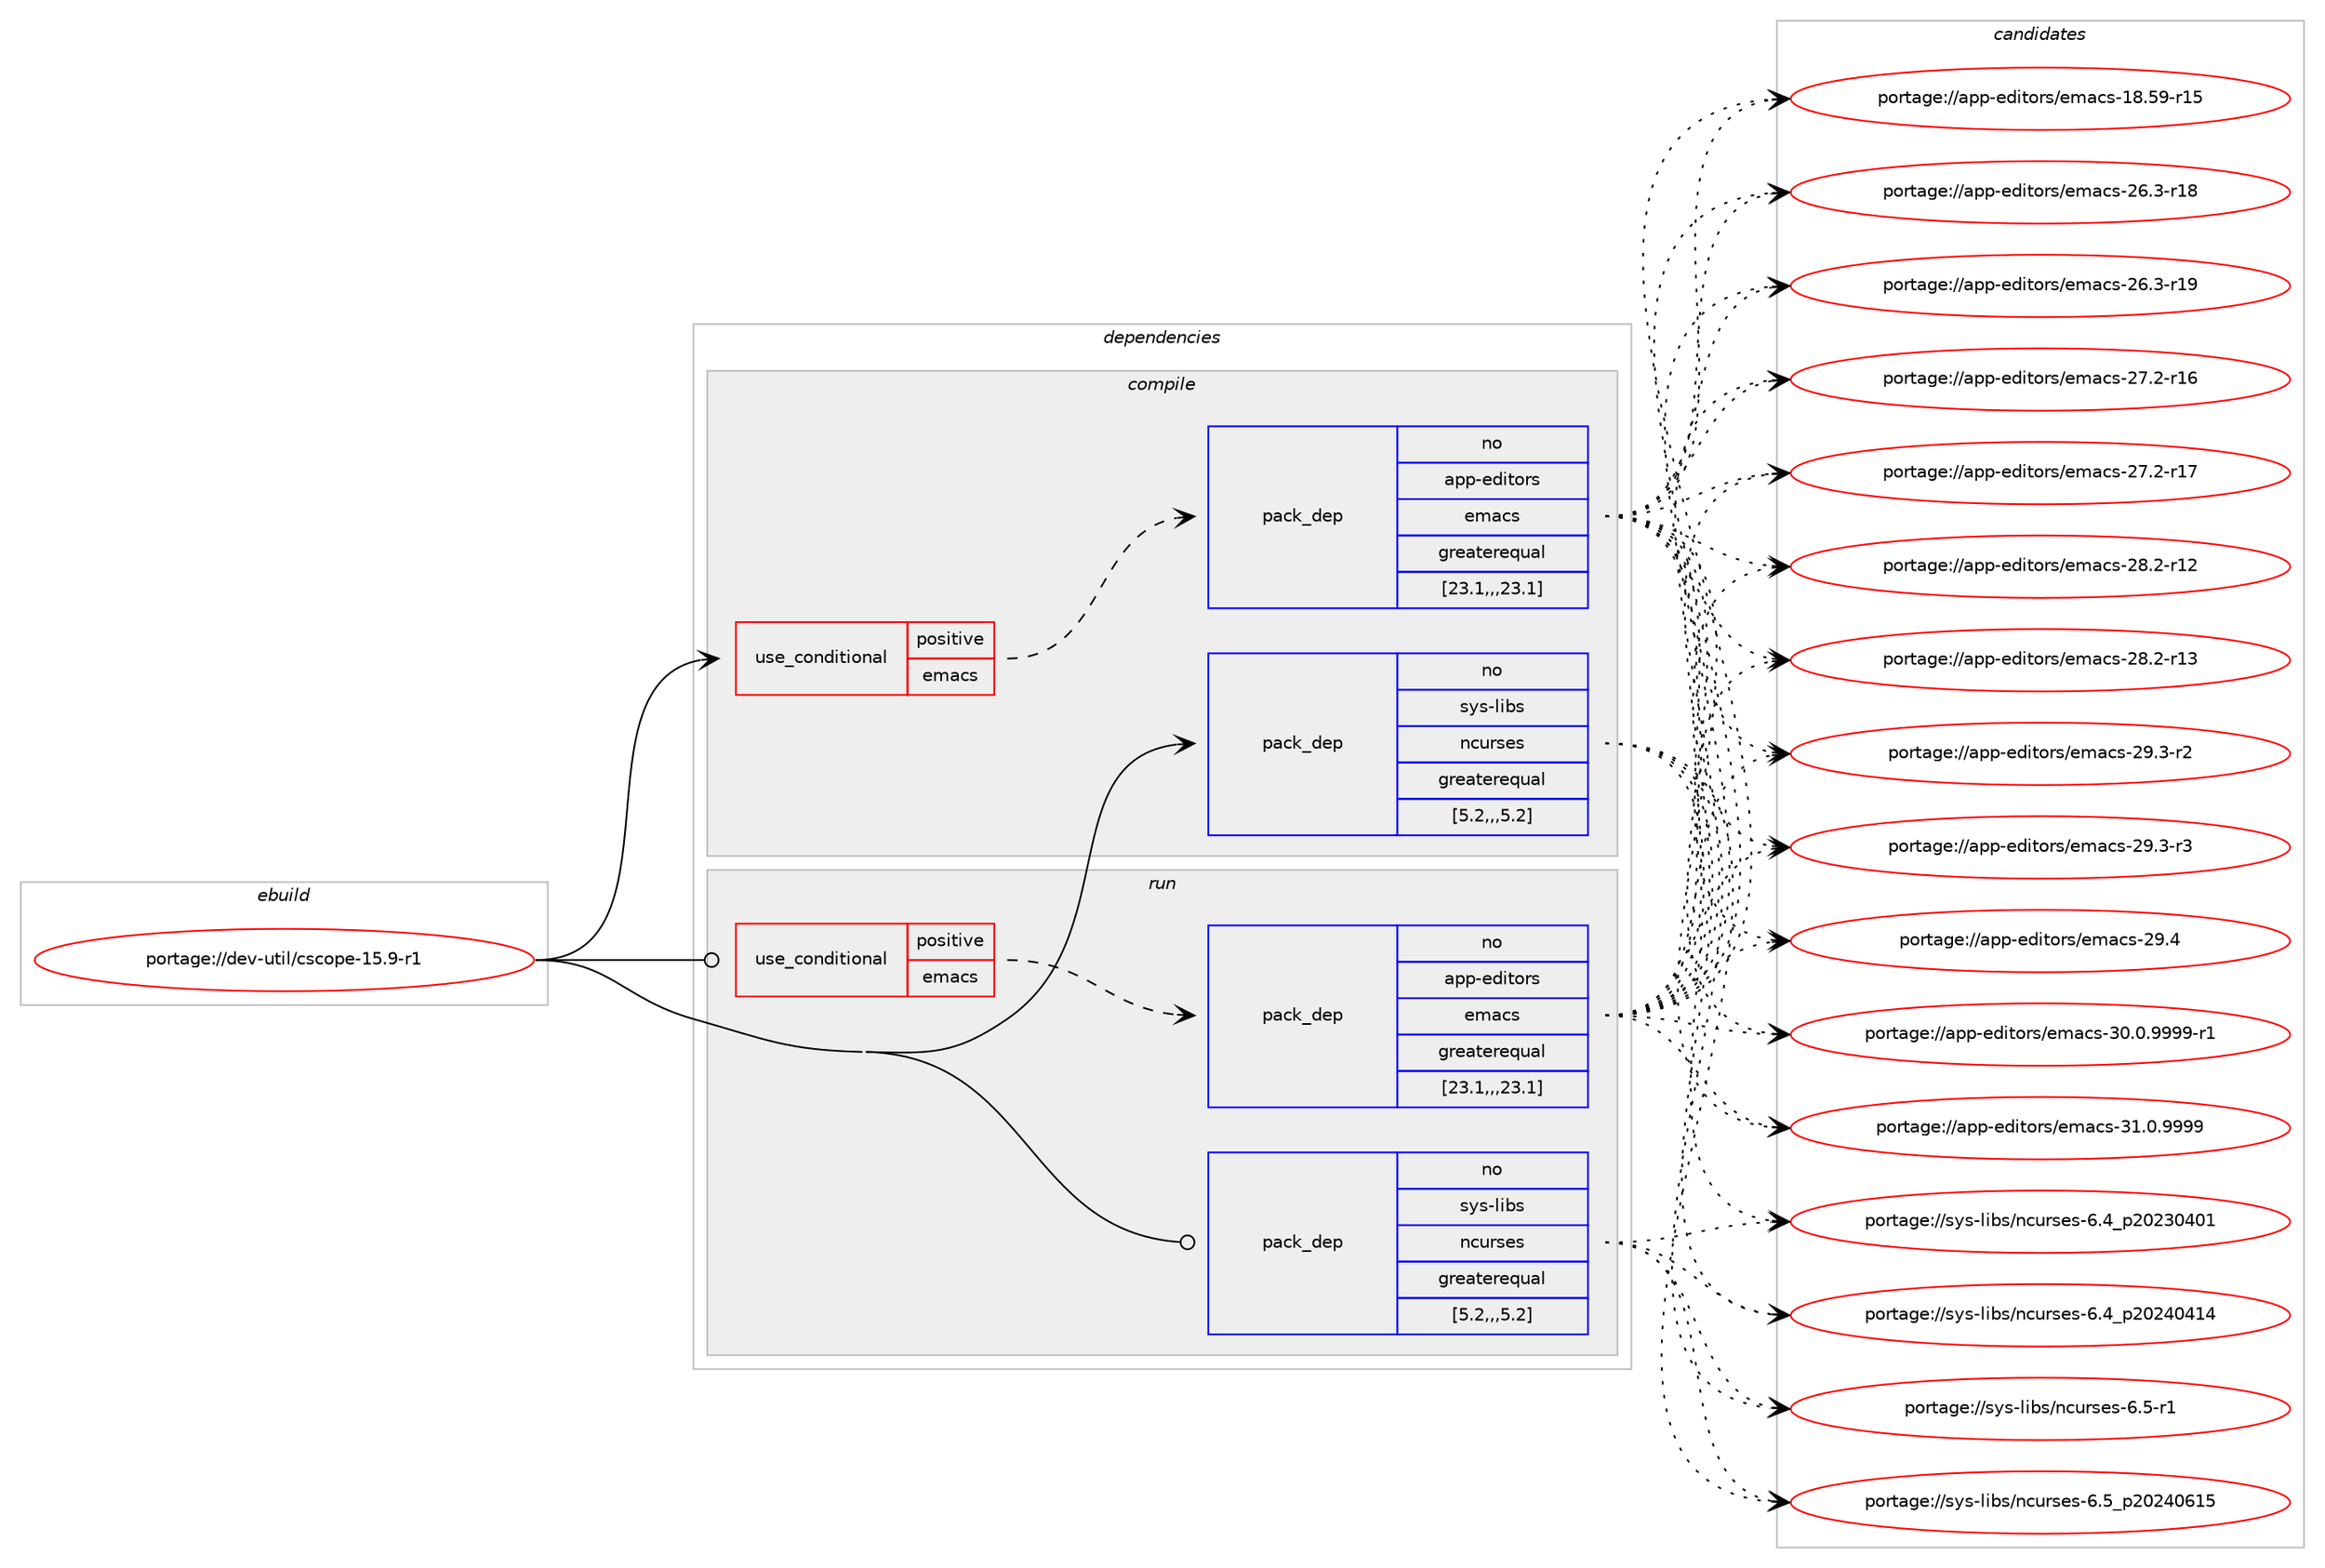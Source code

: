 digraph prolog {

# *************
# Graph options
# *************

newrank=true;
concentrate=true;
compound=true;
graph [rankdir=LR,fontname=Helvetica,fontsize=10,ranksep=1.5];#, ranksep=2.5, nodesep=0.2];
edge  [arrowhead=vee];
node  [fontname=Helvetica,fontsize=10];

# **********
# The ebuild
# **********

subgraph cluster_leftcol {
color=gray;
rank=same;
label=<<i>ebuild</i>>;
id [label="portage://dev-util/cscope-15.9-r1", color=red, width=4, href="../dev-util/cscope-15.9-r1.svg"];
}

# ****************
# The dependencies
# ****************

subgraph cluster_midcol {
color=gray;
label=<<i>dependencies</i>>;
subgraph cluster_compile {
fillcolor="#eeeeee";
style=filled;
label=<<i>compile</i>>;
subgraph cond58191 {
dependency208011 [label=<<TABLE BORDER="0" CELLBORDER="1" CELLSPACING="0" CELLPADDING="4"><TR><TD ROWSPAN="3" CELLPADDING="10">use_conditional</TD></TR><TR><TD>positive</TD></TR><TR><TD>emacs</TD></TR></TABLE>>, shape=none, color=red];
subgraph pack148434 {
dependency208012 [label=<<TABLE BORDER="0" CELLBORDER="1" CELLSPACING="0" CELLPADDING="4" WIDTH="220"><TR><TD ROWSPAN="6" CELLPADDING="30">pack_dep</TD></TR><TR><TD WIDTH="110">no</TD></TR><TR><TD>app-editors</TD></TR><TR><TD>emacs</TD></TR><TR><TD>greaterequal</TD></TR><TR><TD>[23.1,,,23.1]</TD></TR></TABLE>>, shape=none, color=blue];
}
dependency208011:e -> dependency208012:w [weight=20,style="dashed",arrowhead="vee"];
}
id:e -> dependency208011:w [weight=20,style="solid",arrowhead="vee"];
subgraph pack148435 {
dependency208013 [label=<<TABLE BORDER="0" CELLBORDER="1" CELLSPACING="0" CELLPADDING="4" WIDTH="220"><TR><TD ROWSPAN="6" CELLPADDING="30">pack_dep</TD></TR><TR><TD WIDTH="110">no</TD></TR><TR><TD>sys-libs</TD></TR><TR><TD>ncurses</TD></TR><TR><TD>greaterequal</TD></TR><TR><TD>[5.2,,,5.2]</TD></TR></TABLE>>, shape=none, color=blue];
}
id:e -> dependency208013:w [weight=20,style="solid",arrowhead="vee"];
}
subgraph cluster_compileandrun {
fillcolor="#eeeeee";
style=filled;
label=<<i>compile and run</i>>;
}
subgraph cluster_run {
fillcolor="#eeeeee";
style=filled;
label=<<i>run</i>>;
subgraph cond58192 {
dependency208014 [label=<<TABLE BORDER="0" CELLBORDER="1" CELLSPACING="0" CELLPADDING="4"><TR><TD ROWSPAN="3" CELLPADDING="10">use_conditional</TD></TR><TR><TD>positive</TD></TR><TR><TD>emacs</TD></TR></TABLE>>, shape=none, color=red];
subgraph pack148436 {
dependency208015 [label=<<TABLE BORDER="0" CELLBORDER="1" CELLSPACING="0" CELLPADDING="4" WIDTH="220"><TR><TD ROWSPAN="6" CELLPADDING="30">pack_dep</TD></TR><TR><TD WIDTH="110">no</TD></TR><TR><TD>app-editors</TD></TR><TR><TD>emacs</TD></TR><TR><TD>greaterequal</TD></TR><TR><TD>[23.1,,,23.1]</TD></TR></TABLE>>, shape=none, color=blue];
}
dependency208014:e -> dependency208015:w [weight=20,style="dashed",arrowhead="vee"];
}
id:e -> dependency208014:w [weight=20,style="solid",arrowhead="odot"];
subgraph pack148437 {
dependency208016 [label=<<TABLE BORDER="0" CELLBORDER="1" CELLSPACING="0" CELLPADDING="4" WIDTH="220"><TR><TD ROWSPAN="6" CELLPADDING="30">pack_dep</TD></TR><TR><TD WIDTH="110">no</TD></TR><TR><TD>sys-libs</TD></TR><TR><TD>ncurses</TD></TR><TR><TD>greaterequal</TD></TR><TR><TD>[5.2,,,5.2]</TD></TR></TABLE>>, shape=none, color=blue];
}
id:e -> dependency208016:w [weight=20,style="solid",arrowhead="odot"];
}
}

# **************
# The candidates
# **************

subgraph cluster_choices {
rank=same;
color=gray;
label=<<i>candidates</i>>;

subgraph choice148434 {
color=black;
nodesep=1;
choice9711211245101100105116111114115471011099799115454956465357451144953 [label="portage://app-editors/emacs-18.59-r15", color=red, width=4,href="../app-editors/emacs-18.59-r15.svg"];
choice97112112451011001051161111141154710110997991154550544651451144956 [label="portage://app-editors/emacs-26.3-r18", color=red, width=4,href="../app-editors/emacs-26.3-r18.svg"];
choice97112112451011001051161111141154710110997991154550544651451144957 [label="portage://app-editors/emacs-26.3-r19", color=red, width=4,href="../app-editors/emacs-26.3-r19.svg"];
choice97112112451011001051161111141154710110997991154550554650451144954 [label="portage://app-editors/emacs-27.2-r16", color=red, width=4,href="../app-editors/emacs-27.2-r16.svg"];
choice97112112451011001051161111141154710110997991154550554650451144955 [label="portage://app-editors/emacs-27.2-r17", color=red, width=4,href="../app-editors/emacs-27.2-r17.svg"];
choice97112112451011001051161111141154710110997991154550564650451144950 [label="portage://app-editors/emacs-28.2-r12", color=red, width=4,href="../app-editors/emacs-28.2-r12.svg"];
choice97112112451011001051161111141154710110997991154550564650451144951 [label="portage://app-editors/emacs-28.2-r13", color=red, width=4,href="../app-editors/emacs-28.2-r13.svg"];
choice971121124510110010511611111411547101109979911545505746514511450 [label="portage://app-editors/emacs-29.3-r2", color=red, width=4,href="../app-editors/emacs-29.3-r2.svg"];
choice971121124510110010511611111411547101109979911545505746514511451 [label="portage://app-editors/emacs-29.3-r3", color=red, width=4,href="../app-editors/emacs-29.3-r3.svg"];
choice97112112451011001051161111141154710110997991154550574652 [label="portage://app-editors/emacs-29.4", color=red, width=4,href="../app-editors/emacs-29.4.svg"];
choice9711211245101100105116111114115471011099799115455148464846575757574511449 [label="portage://app-editors/emacs-30.0.9999-r1", color=red, width=4,href="../app-editors/emacs-30.0.9999-r1.svg"];
choice971121124510110010511611111411547101109979911545514946484657575757 [label="portage://app-editors/emacs-31.0.9999", color=red, width=4,href="../app-editors/emacs-31.0.9999.svg"];
dependency208012:e -> choice9711211245101100105116111114115471011099799115454956465357451144953:w [style=dotted,weight="100"];
dependency208012:e -> choice97112112451011001051161111141154710110997991154550544651451144956:w [style=dotted,weight="100"];
dependency208012:e -> choice97112112451011001051161111141154710110997991154550544651451144957:w [style=dotted,weight="100"];
dependency208012:e -> choice97112112451011001051161111141154710110997991154550554650451144954:w [style=dotted,weight="100"];
dependency208012:e -> choice97112112451011001051161111141154710110997991154550554650451144955:w [style=dotted,weight="100"];
dependency208012:e -> choice97112112451011001051161111141154710110997991154550564650451144950:w [style=dotted,weight="100"];
dependency208012:e -> choice97112112451011001051161111141154710110997991154550564650451144951:w [style=dotted,weight="100"];
dependency208012:e -> choice971121124510110010511611111411547101109979911545505746514511450:w [style=dotted,weight="100"];
dependency208012:e -> choice971121124510110010511611111411547101109979911545505746514511451:w [style=dotted,weight="100"];
dependency208012:e -> choice97112112451011001051161111141154710110997991154550574652:w [style=dotted,weight="100"];
dependency208012:e -> choice9711211245101100105116111114115471011099799115455148464846575757574511449:w [style=dotted,weight="100"];
dependency208012:e -> choice971121124510110010511611111411547101109979911545514946484657575757:w [style=dotted,weight="100"];
}
subgraph choice148435 {
color=black;
nodesep=1;
choice1151211154510810598115471109911711411510111545544652951125048505148524849 [label="portage://sys-libs/ncurses-6.4_p20230401", color=red, width=4,href="../sys-libs/ncurses-6.4_p20230401.svg"];
choice1151211154510810598115471109911711411510111545544652951125048505248524952 [label="portage://sys-libs/ncurses-6.4_p20240414", color=red, width=4,href="../sys-libs/ncurses-6.4_p20240414.svg"];
choice11512111545108105981154711099117114115101115455446534511449 [label="portage://sys-libs/ncurses-6.5-r1", color=red, width=4,href="../sys-libs/ncurses-6.5-r1.svg"];
choice1151211154510810598115471109911711411510111545544653951125048505248544953 [label="portage://sys-libs/ncurses-6.5_p20240615", color=red, width=4,href="../sys-libs/ncurses-6.5_p20240615.svg"];
dependency208013:e -> choice1151211154510810598115471109911711411510111545544652951125048505148524849:w [style=dotted,weight="100"];
dependency208013:e -> choice1151211154510810598115471109911711411510111545544652951125048505248524952:w [style=dotted,weight="100"];
dependency208013:e -> choice11512111545108105981154711099117114115101115455446534511449:w [style=dotted,weight="100"];
dependency208013:e -> choice1151211154510810598115471109911711411510111545544653951125048505248544953:w [style=dotted,weight="100"];
}
subgraph choice148436 {
color=black;
nodesep=1;
choice9711211245101100105116111114115471011099799115454956465357451144953 [label="portage://app-editors/emacs-18.59-r15", color=red, width=4,href="../app-editors/emacs-18.59-r15.svg"];
choice97112112451011001051161111141154710110997991154550544651451144956 [label="portage://app-editors/emacs-26.3-r18", color=red, width=4,href="../app-editors/emacs-26.3-r18.svg"];
choice97112112451011001051161111141154710110997991154550544651451144957 [label="portage://app-editors/emacs-26.3-r19", color=red, width=4,href="../app-editors/emacs-26.3-r19.svg"];
choice97112112451011001051161111141154710110997991154550554650451144954 [label="portage://app-editors/emacs-27.2-r16", color=red, width=4,href="../app-editors/emacs-27.2-r16.svg"];
choice97112112451011001051161111141154710110997991154550554650451144955 [label="portage://app-editors/emacs-27.2-r17", color=red, width=4,href="../app-editors/emacs-27.2-r17.svg"];
choice97112112451011001051161111141154710110997991154550564650451144950 [label="portage://app-editors/emacs-28.2-r12", color=red, width=4,href="../app-editors/emacs-28.2-r12.svg"];
choice97112112451011001051161111141154710110997991154550564650451144951 [label="portage://app-editors/emacs-28.2-r13", color=red, width=4,href="../app-editors/emacs-28.2-r13.svg"];
choice971121124510110010511611111411547101109979911545505746514511450 [label="portage://app-editors/emacs-29.3-r2", color=red, width=4,href="../app-editors/emacs-29.3-r2.svg"];
choice971121124510110010511611111411547101109979911545505746514511451 [label="portage://app-editors/emacs-29.3-r3", color=red, width=4,href="../app-editors/emacs-29.3-r3.svg"];
choice97112112451011001051161111141154710110997991154550574652 [label="portage://app-editors/emacs-29.4", color=red, width=4,href="../app-editors/emacs-29.4.svg"];
choice9711211245101100105116111114115471011099799115455148464846575757574511449 [label="portage://app-editors/emacs-30.0.9999-r1", color=red, width=4,href="../app-editors/emacs-30.0.9999-r1.svg"];
choice971121124510110010511611111411547101109979911545514946484657575757 [label="portage://app-editors/emacs-31.0.9999", color=red, width=4,href="../app-editors/emacs-31.0.9999.svg"];
dependency208015:e -> choice9711211245101100105116111114115471011099799115454956465357451144953:w [style=dotted,weight="100"];
dependency208015:e -> choice97112112451011001051161111141154710110997991154550544651451144956:w [style=dotted,weight="100"];
dependency208015:e -> choice97112112451011001051161111141154710110997991154550544651451144957:w [style=dotted,weight="100"];
dependency208015:e -> choice97112112451011001051161111141154710110997991154550554650451144954:w [style=dotted,weight="100"];
dependency208015:e -> choice97112112451011001051161111141154710110997991154550554650451144955:w [style=dotted,weight="100"];
dependency208015:e -> choice97112112451011001051161111141154710110997991154550564650451144950:w [style=dotted,weight="100"];
dependency208015:e -> choice97112112451011001051161111141154710110997991154550564650451144951:w [style=dotted,weight="100"];
dependency208015:e -> choice971121124510110010511611111411547101109979911545505746514511450:w [style=dotted,weight="100"];
dependency208015:e -> choice971121124510110010511611111411547101109979911545505746514511451:w [style=dotted,weight="100"];
dependency208015:e -> choice97112112451011001051161111141154710110997991154550574652:w [style=dotted,weight="100"];
dependency208015:e -> choice9711211245101100105116111114115471011099799115455148464846575757574511449:w [style=dotted,weight="100"];
dependency208015:e -> choice971121124510110010511611111411547101109979911545514946484657575757:w [style=dotted,weight="100"];
}
subgraph choice148437 {
color=black;
nodesep=1;
choice1151211154510810598115471109911711411510111545544652951125048505148524849 [label="portage://sys-libs/ncurses-6.4_p20230401", color=red, width=4,href="../sys-libs/ncurses-6.4_p20230401.svg"];
choice1151211154510810598115471109911711411510111545544652951125048505248524952 [label="portage://sys-libs/ncurses-6.4_p20240414", color=red, width=4,href="../sys-libs/ncurses-6.4_p20240414.svg"];
choice11512111545108105981154711099117114115101115455446534511449 [label="portage://sys-libs/ncurses-6.5-r1", color=red, width=4,href="../sys-libs/ncurses-6.5-r1.svg"];
choice1151211154510810598115471109911711411510111545544653951125048505248544953 [label="portage://sys-libs/ncurses-6.5_p20240615", color=red, width=4,href="../sys-libs/ncurses-6.5_p20240615.svg"];
dependency208016:e -> choice1151211154510810598115471109911711411510111545544652951125048505148524849:w [style=dotted,weight="100"];
dependency208016:e -> choice1151211154510810598115471109911711411510111545544652951125048505248524952:w [style=dotted,weight="100"];
dependency208016:e -> choice11512111545108105981154711099117114115101115455446534511449:w [style=dotted,weight="100"];
dependency208016:e -> choice1151211154510810598115471109911711411510111545544653951125048505248544953:w [style=dotted,weight="100"];
}
}

}
